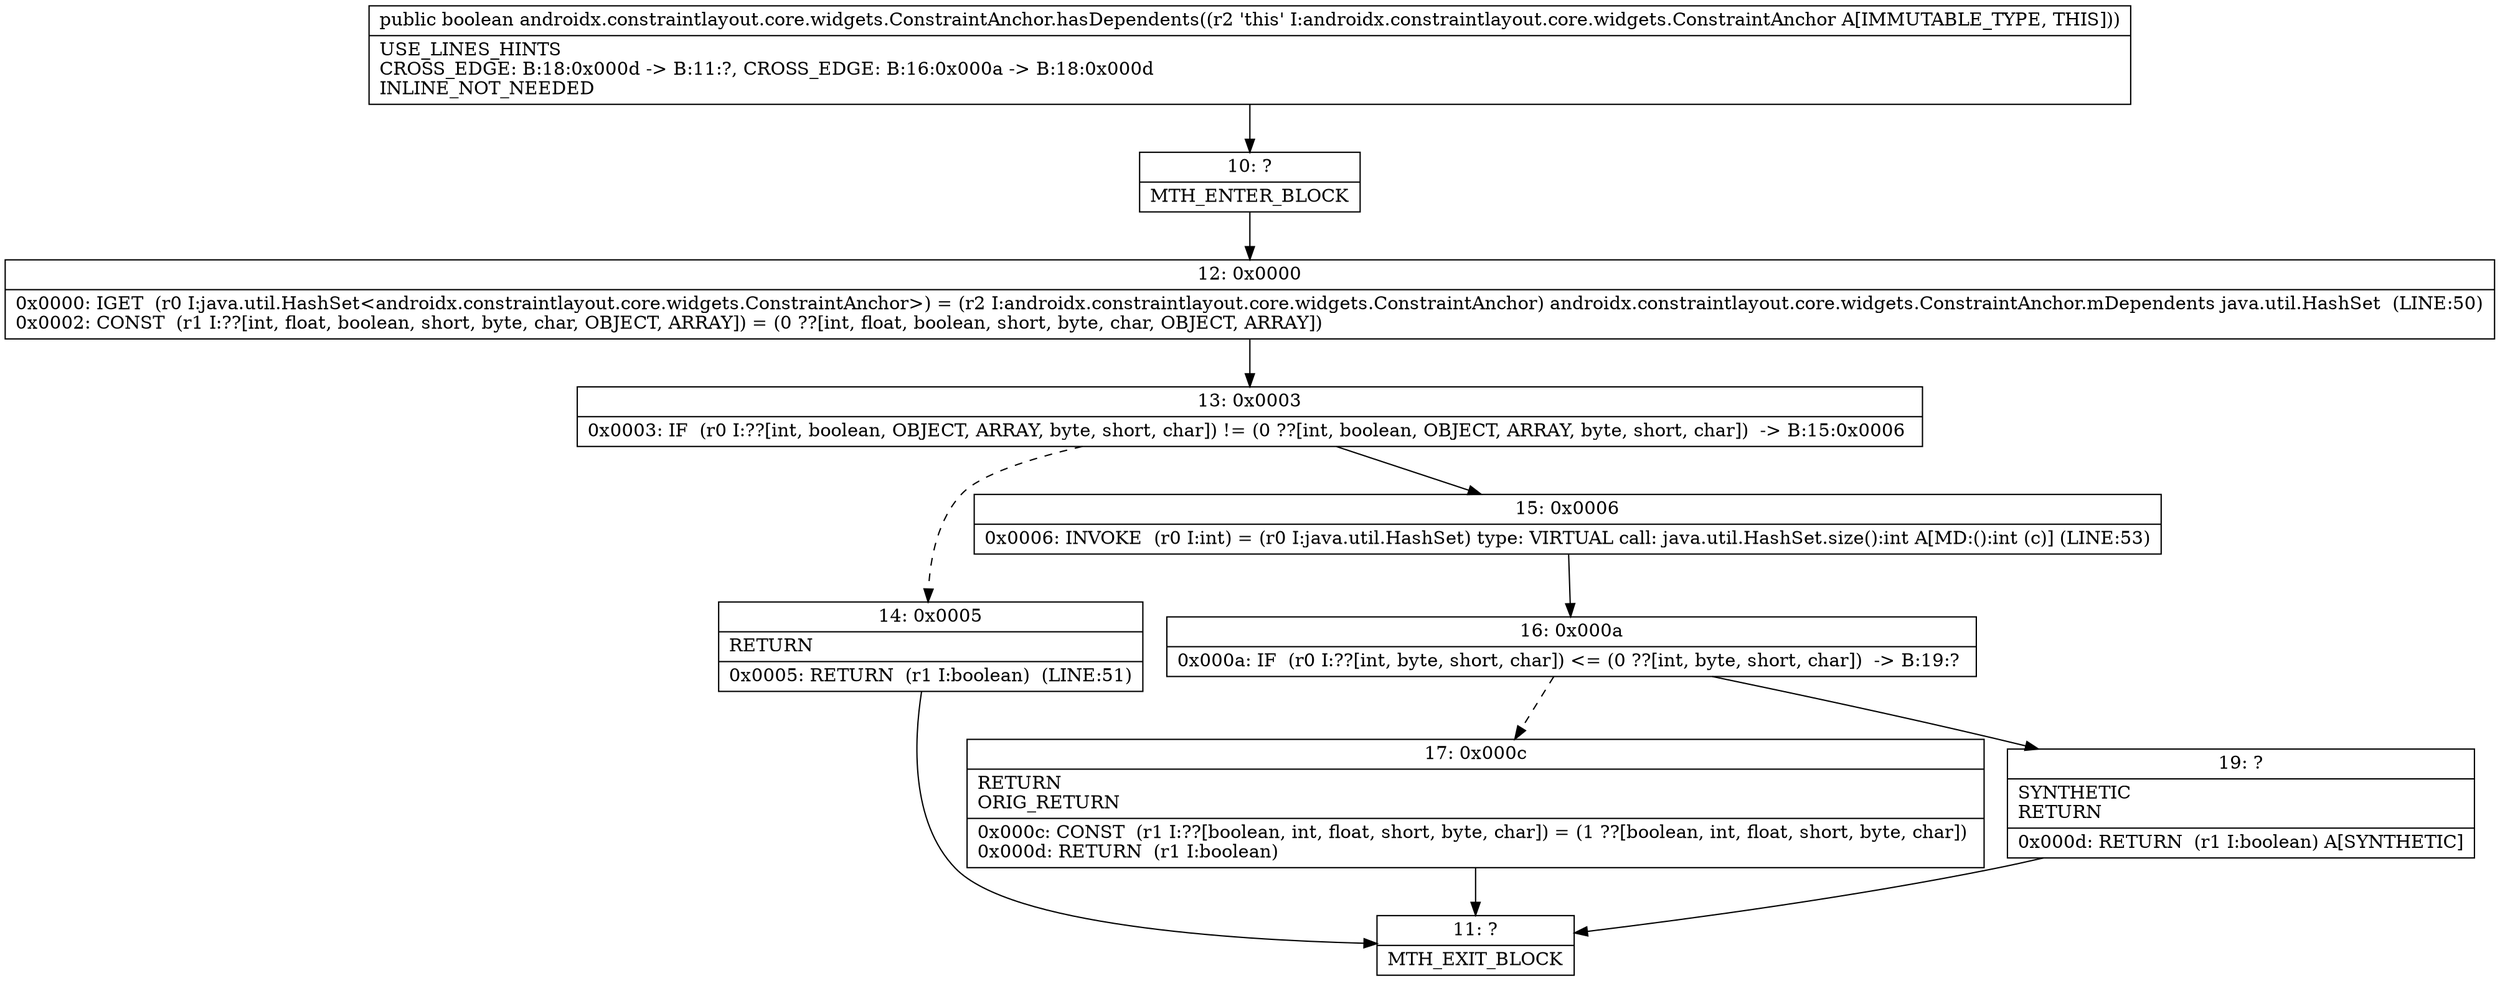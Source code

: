 digraph "CFG forandroidx.constraintlayout.core.widgets.ConstraintAnchor.hasDependents()Z" {
Node_10 [shape=record,label="{10\:\ ?|MTH_ENTER_BLOCK\l}"];
Node_12 [shape=record,label="{12\:\ 0x0000|0x0000: IGET  (r0 I:java.util.HashSet\<androidx.constraintlayout.core.widgets.ConstraintAnchor\>) = (r2 I:androidx.constraintlayout.core.widgets.ConstraintAnchor) androidx.constraintlayout.core.widgets.ConstraintAnchor.mDependents java.util.HashSet  (LINE:50)\l0x0002: CONST  (r1 I:??[int, float, boolean, short, byte, char, OBJECT, ARRAY]) = (0 ??[int, float, boolean, short, byte, char, OBJECT, ARRAY]) \l}"];
Node_13 [shape=record,label="{13\:\ 0x0003|0x0003: IF  (r0 I:??[int, boolean, OBJECT, ARRAY, byte, short, char]) != (0 ??[int, boolean, OBJECT, ARRAY, byte, short, char])  \-\> B:15:0x0006 \l}"];
Node_14 [shape=record,label="{14\:\ 0x0005|RETURN\l|0x0005: RETURN  (r1 I:boolean)  (LINE:51)\l}"];
Node_11 [shape=record,label="{11\:\ ?|MTH_EXIT_BLOCK\l}"];
Node_15 [shape=record,label="{15\:\ 0x0006|0x0006: INVOKE  (r0 I:int) = (r0 I:java.util.HashSet) type: VIRTUAL call: java.util.HashSet.size():int A[MD:():int (c)] (LINE:53)\l}"];
Node_16 [shape=record,label="{16\:\ 0x000a|0x000a: IF  (r0 I:??[int, byte, short, char]) \<= (0 ??[int, byte, short, char])  \-\> B:19:? \l}"];
Node_17 [shape=record,label="{17\:\ 0x000c|RETURN\lORIG_RETURN\l|0x000c: CONST  (r1 I:??[boolean, int, float, short, byte, char]) = (1 ??[boolean, int, float, short, byte, char]) \l0x000d: RETURN  (r1 I:boolean) \l}"];
Node_19 [shape=record,label="{19\:\ ?|SYNTHETIC\lRETURN\l|0x000d: RETURN  (r1 I:boolean) A[SYNTHETIC]\l}"];
MethodNode[shape=record,label="{public boolean androidx.constraintlayout.core.widgets.ConstraintAnchor.hasDependents((r2 'this' I:androidx.constraintlayout.core.widgets.ConstraintAnchor A[IMMUTABLE_TYPE, THIS]))  | USE_LINES_HINTS\lCROSS_EDGE: B:18:0x000d \-\> B:11:?, CROSS_EDGE: B:16:0x000a \-\> B:18:0x000d\lINLINE_NOT_NEEDED\l}"];
MethodNode -> Node_10;Node_10 -> Node_12;
Node_12 -> Node_13;
Node_13 -> Node_14[style=dashed];
Node_13 -> Node_15;
Node_14 -> Node_11;
Node_15 -> Node_16;
Node_16 -> Node_17[style=dashed];
Node_16 -> Node_19;
Node_17 -> Node_11;
Node_19 -> Node_11;
}

